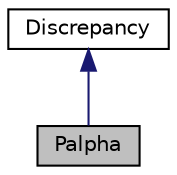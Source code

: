 digraph "Palpha"
{
 // INTERACTIVE_SVG=YES
  bgcolor="transparent";
  edge [fontname="Helvetica",fontsize="10",labelfontname="Helvetica",labelfontsize="10"];
  node [fontname="Helvetica",fontsize="10",shape=record];
  Node0 [label="Palpha",height=0.2,width=0.4,color="black", fillcolor="grey75", style="filled", fontcolor="black"];
  Node1 -> Node0 [dir="back",color="midnightblue",fontsize="10",style="solid",fontname="Helvetica"];
  Node1 [label="Discrepancy",height=0.2,width=0.4,color="black",URL="$dc/d81/classumontreal_1_1ssj_1_1discrepancy_1_1Discrepancy.html",tooltip="This abstract class is the base class of all discrepancy classes. "];
}
